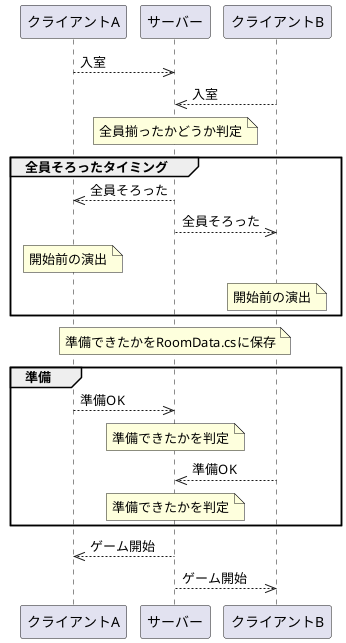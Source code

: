 @startuml
'https://plantuml.com/sequence-diagram
/'入室からゲーム開始までの流れ'/

participant クライアントA
participant サーバー
participant クライアントB

クライアントA-->>サーバー:入室
クライアントB-->>サーバー:入室

note over サーバー:全員揃ったかどうか判定

group 全員そろったタイミング
サーバー-->>クライアントA:全員そろった
サーバー-->>クライアントB:全員そろった
note over クライアントA:開始前の演出
note over クライアントB:開始前の演出
end group

note over サーバー:準備できたかをRoomData.csに保存

group 準備
クライアントA-->>サーバー:準備OK
note over サーバー:準備できたかを判定
クライアントB-->>サーバー:準備OK
note over サーバー:準備できたかを判定
end group

サーバー-->>クライアントA:ゲーム開始
サーバー-->>クライアントB:ゲーム開始
@enduml